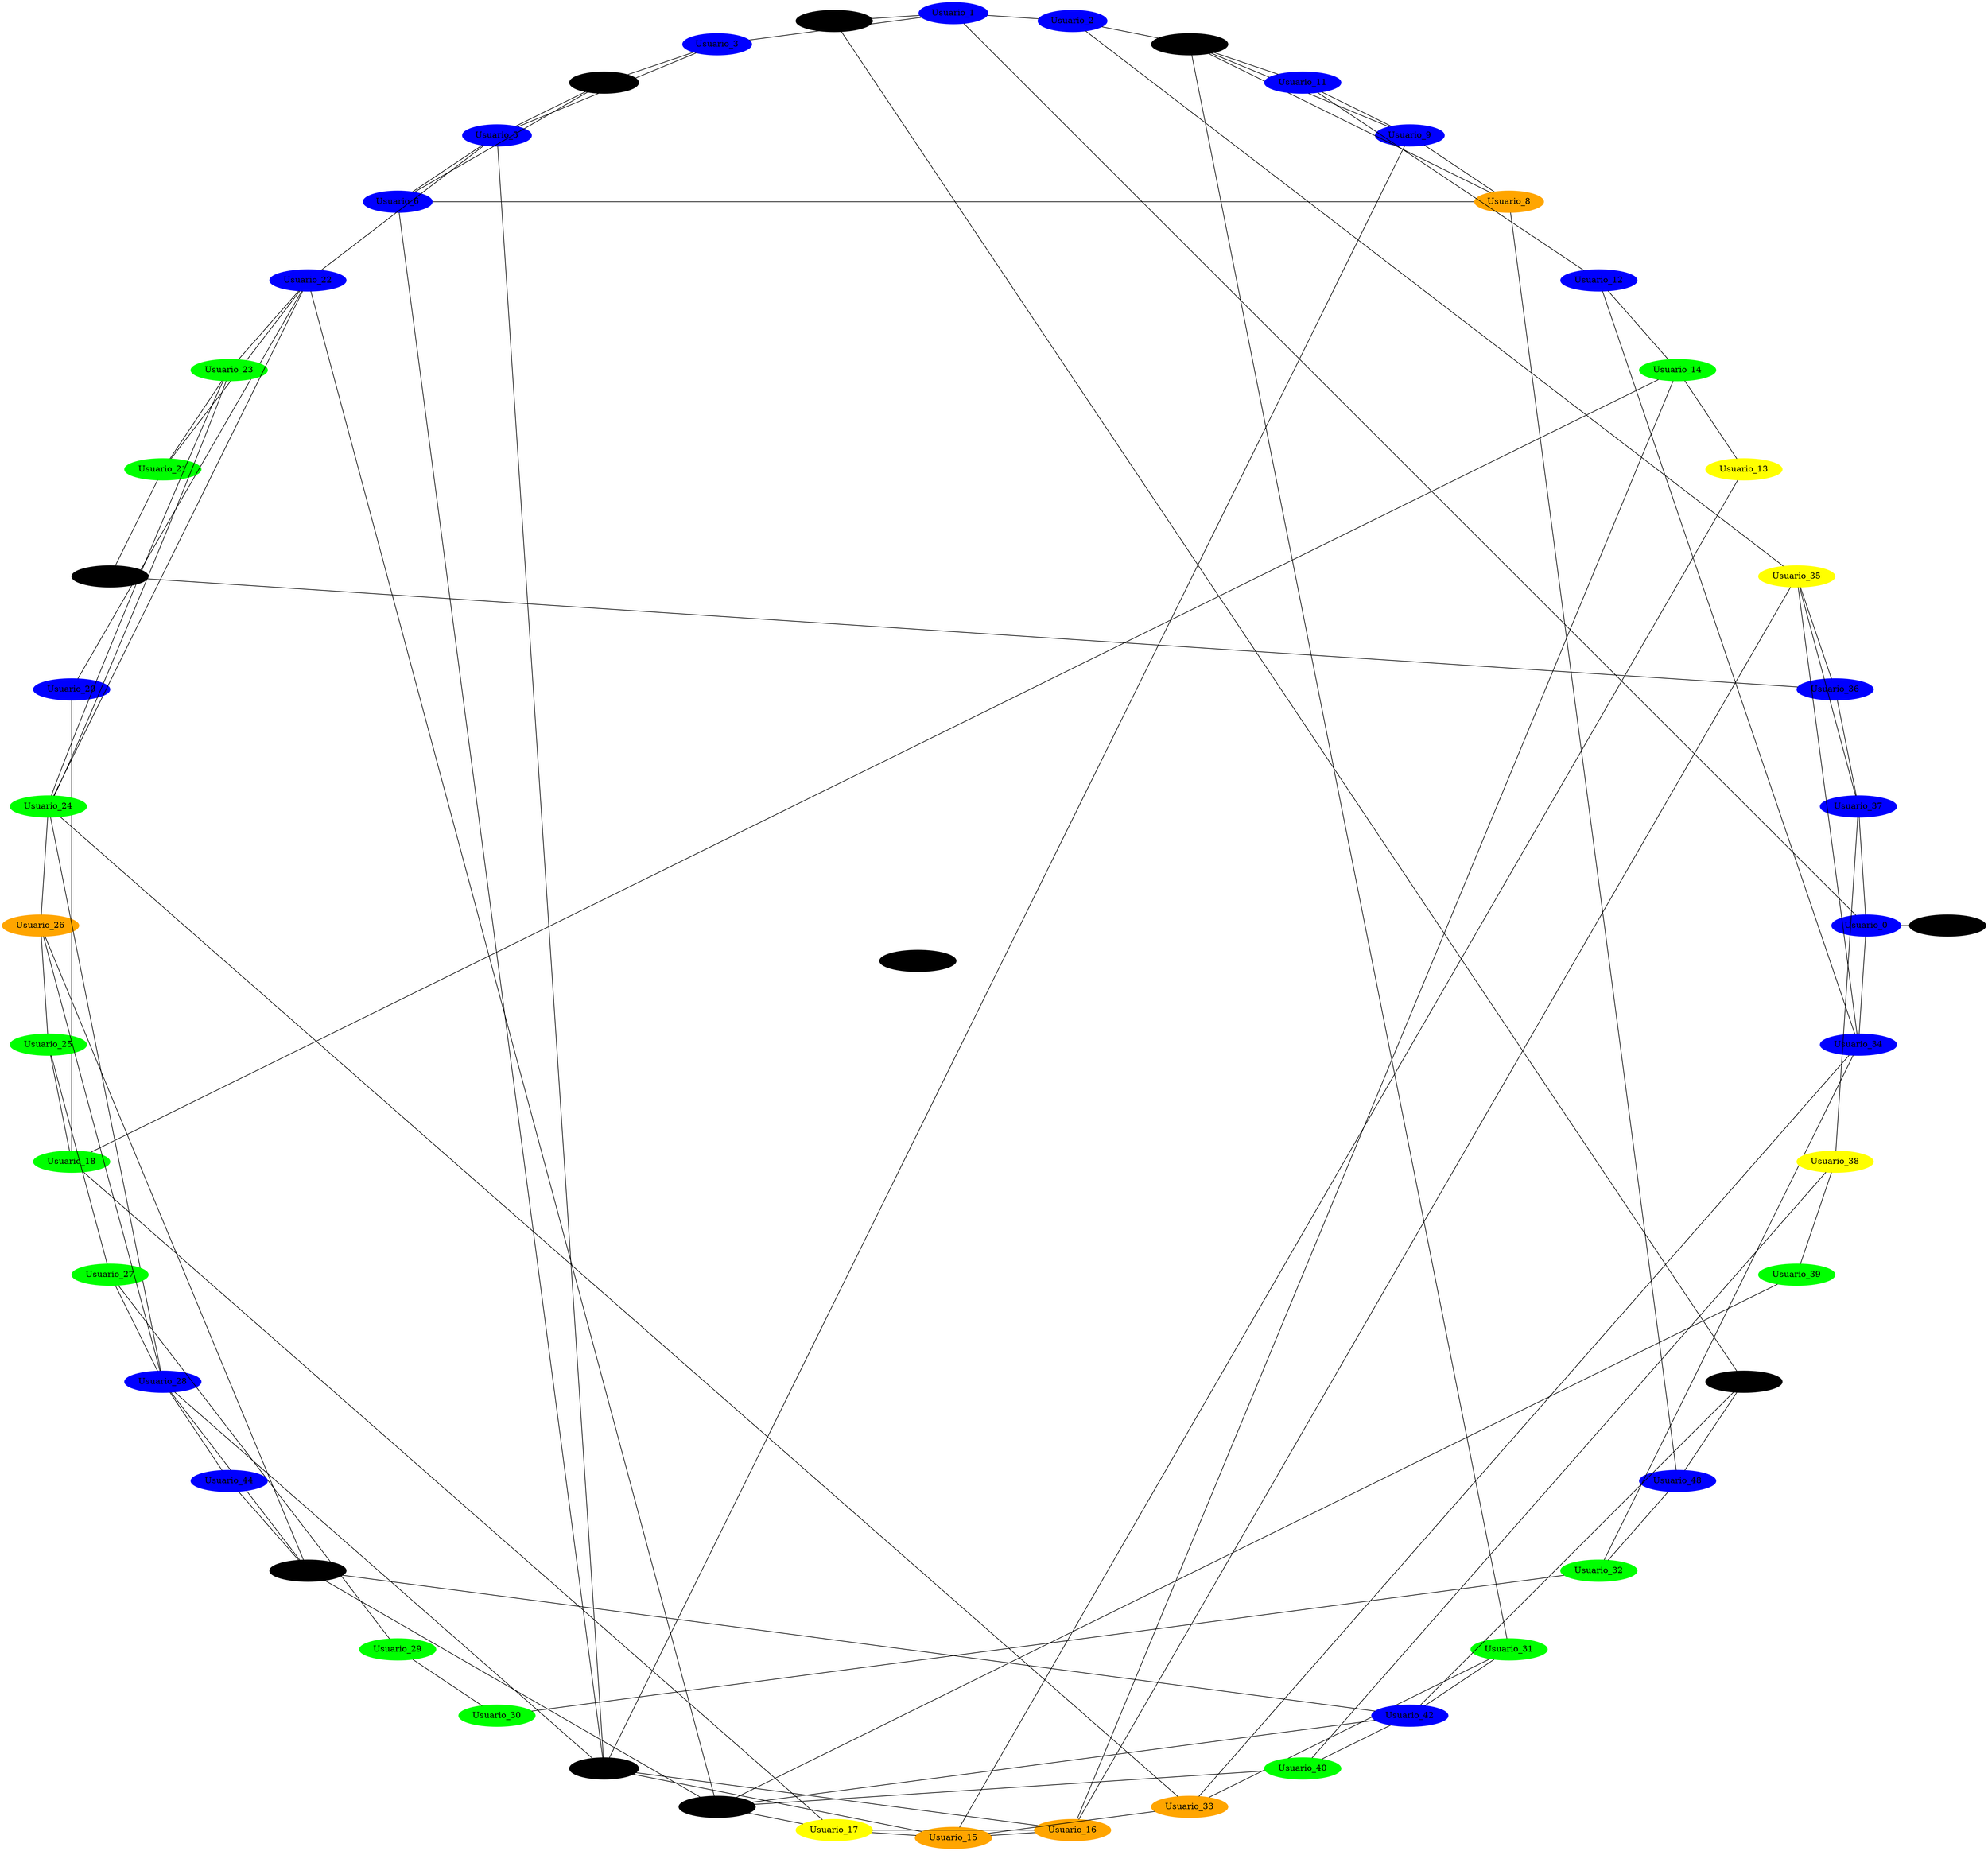 graph Epidemia {
    layout=circo;
    node [style=filled];
    0 [label="Usuario_0" color=blue];
    1 [label="Usuario_1" color=blue];
    2 [label="Usuario_2" color=blue];
    3 [label="Usuario_3" color=blue];
    4 [label="Usuario_4" color=black];
    5 [label="Usuario_5" color=blue];
    6 [label="Usuario_6" color=blue];
    7 [label="Usuario_7" color=black];
    8 [label="Usuario_8" color=orange];
    9 [label="Usuario_9" color=blue];
    10 [label="Usuario_10" color=black];
    11 [label="Usuario_11" color=blue];
    12 [label="Usuario_12" color=blue];
    13 [label="Usuario_13" color=yellow];
    14 [label="Usuario_14" color=green];
    15 [label="Usuario_15" color=orange];
    16 [label="Usuario_16" color=orange];
    17 [label="Usuario_17" color=yellow];
    18 [label="Usuario_18" color=green];
    19 [label="Usuario_19" color=black];
    20 [label="Usuario_20" color=blue];
    21 [label="Usuario_21" color=green];
    22 [label="Usuario_22" color=blue];
    23 [label="Usuario_23" color=green];
    24 [label="Usuario_24" color=green];
    25 [label="Usuario_25" color=green];
    26 [label="Usuario_26" color=orange];
    27 [label="Usuario_27" color=green];
    28 [label="Usuario_28" color=blue];
    29 [label="Usuario_29" color=green];
    30 [label="Usuario_30" color=green];
    31 [label="Usuario_31" color=green];
    32 [label="Usuario_32" color=green];
    33 [label="Usuario_33" color=orange];
    34 [label="Usuario_34" color=blue];
    35 [label="Usuario_35" color=yellow];
    36 [label="Usuario_36" color=blue];
    37 [label="Usuario_37" color=blue];
    38 [label="Usuario_38" color=yellow];
    39 [label="Usuario_39" color=green];
    40 [label="Usuario_40" color=green];
    41 [label="Usuario_41" color=black];
    42 [label="Usuario_42" color=blue];
    43 [label="Usuario_43" color=black];
    44 [label="Usuario_44" color=blue];
    45 [label="Usuario_45" color=black];
    46 [label="Usuario_46" color=black];
    47 [label="Usuario_47" color=black];
    48 [label="Usuario_48" color=blue];
    49 [label="Usuario_49" color=black];
    0 -- 1;
    0 -- 37;
    0 -- 34;
    0 -- 49;
    1 -- 2;
    1 -- 3;
    1 -- 45;
    2 -- 35;
    2 -- 10;
    3 -- 4;
    3 -- 5;
    4 -- 5;
    4 -- 6;
    5 -- 22;
    5 -- 6;
    5 -- 7;
    6 -- 7;
    6 -- 8;
    7 -- 15;
    7 -- 28;
    7 -- 16;
    7 -- 9;
    8 -- 48;
    8 -- 9;
    8 -- 10;
    9 -- 10;
    9 -- 11;
    10 -- 11;
    10 -- 31;
    11 -- 12;
    12 -- 34;
    12 -- 14;
    13 -- 14;
    13 -- 15;
    14 -- 18;
    14 -- 16;
    15 -- 33;
    15 -- 16;
    15 -- 17;
    16 -- 35;
    16 -- 17;
    17 -- 18;
    17 -- 41;
    18 -- 25;
    18 -- 20;
    19 -- 36;
    19 -- 21;
    20 -- 22;
    21 -- 22;
    21 -- 23;
    22 -- 41;
    22 -- 23;
    22 -- 24;
    23 -- 24;
    23 -- 24;
    24 -- 33;
    24 -- 28;
    24 -- 26;
    25 -- 26;
    25 -- 27;
    26 -- 43;
    26 -- 28;
    27 -- 28;
    27 -- 29;
    28 -- 44;
    28 -- 43;
    29 -- 30;
    30 -- 32;
    31 -- 42;
    31 -- 33;
    32 -- 48;
    32 -- 34;
    33 -- 34;
    34 -- 35;
    35 -- 36;
    35 -- 37;
    36 -- 37;
    37 -- 38;
    38 -- 39;
    38 -- 40;
    39 -- 41;
    40 -- 41;
    40 -- 42;
    41 -- 42;
    41 -- 43;
    42 -- 43;
    42 -- 47;
    43 -- 44;
    45 -- 47;
    47 -- 48;
}
